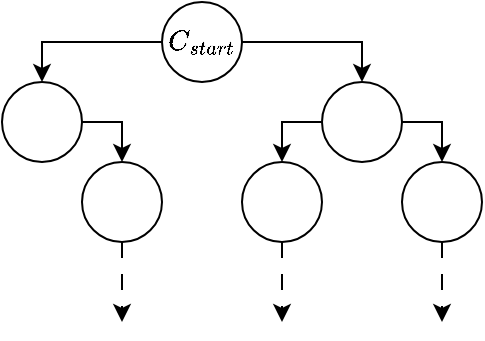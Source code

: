 <mxfile version="25.0.1">
  <diagram name="Pagina-1" id="DQV12GPUtu2oNdGH0pos">
    <mxGraphModel dx="454" dy="266" grid="1" gridSize="10" guides="1" tooltips="1" connect="1" arrows="1" fold="1" page="1" pageScale="1" pageWidth="827" pageHeight="1169" math="1" shadow="0">
      <root>
        <mxCell id="0" />
        <mxCell id="1" parent="0" />
        <mxCell id="zthIrXeQ8HvefU4hj0jT-7" style="edgeStyle=orthogonalEdgeStyle;rounded=0;orthogonalLoop=1;jettySize=auto;html=1;entryX=0.5;entryY=0;entryDx=0;entryDy=0;" edge="1" parent="1" source="zthIrXeQ8HvefU4hj0jT-1" target="zthIrXeQ8HvefU4hj0jT-3">
          <mxGeometry relative="1" as="geometry" />
        </mxCell>
        <mxCell id="zthIrXeQ8HvefU4hj0jT-8" style="edgeStyle=orthogonalEdgeStyle;rounded=0;orthogonalLoop=1;jettySize=auto;html=1;entryX=0.5;entryY=0;entryDx=0;entryDy=0;" edge="1" parent="1" source="zthIrXeQ8HvefU4hj0jT-1" target="zthIrXeQ8HvefU4hj0jT-2">
          <mxGeometry relative="1" as="geometry" />
        </mxCell>
        <mxCell id="zthIrXeQ8HvefU4hj0jT-1" value="\(C_{start}\)" style="ellipse;whiteSpace=wrap;html=1;fillColor=none;" vertex="1" parent="1">
          <mxGeometry x="400" y="200" width="40" height="40" as="geometry" />
        </mxCell>
        <mxCell id="zthIrXeQ8HvefU4hj0jT-9" style="edgeStyle=orthogonalEdgeStyle;rounded=0;orthogonalLoop=1;jettySize=auto;html=1;entryX=0.5;entryY=0;entryDx=0;entryDy=0;" edge="1" parent="1" source="zthIrXeQ8HvefU4hj0jT-2" target="zthIrXeQ8HvefU4hj0jT-4">
          <mxGeometry relative="1" as="geometry">
            <Array as="points">
              <mxPoint x="460" y="260" />
            </Array>
          </mxGeometry>
        </mxCell>
        <mxCell id="zthIrXeQ8HvefU4hj0jT-10" style="edgeStyle=orthogonalEdgeStyle;rounded=0;orthogonalLoop=1;jettySize=auto;html=1;entryX=0.5;entryY=0;entryDx=0;entryDy=0;" edge="1" parent="1" source="zthIrXeQ8HvefU4hj0jT-2" target="zthIrXeQ8HvefU4hj0jT-5">
          <mxGeometry relative="1" as="geometry">
            <Array as="points">
              <mxPoint x="540" y="260" />
            </Array>
          </mxGeometry>
        </mxCell>
        <mxCell id="zthIrXeQ8HvefU4hj0jT-2" value="" style="ellipse;whiteSpace=wrap;html=1;fillColor=none;" vertex="1" parent="1">
          <mxGeometry x="480" y="240" width="40" height="40" as="geometry" />
        </mxCell>
        <mxCell id="zthIrXeQ8HvefU4hj0jT-11" style="edgeStyle=orthogonalEdgeStyle;rounded=0;orthogonalLoop=1;jettySize=auto;html=1;entryX=0.5;entryY=0;entryDx=0;entryDy=0;" edge="1" parent="1" source="zthIrXeQ8HvefU4hj0jT-3" target="zthIrXeQ8HvefU4hj0jT-6">
          <mxGeometry relative="1" as="geometry">
            <Array as="points">
              <mxPoint x="380" y="260" />
            </Array>
          </mxGeometry>
        </mxCell>
        <mxCell id="zthIrXeQ8HvefU4hj0jT-3" value="" style="ellipse;whiteSpace=wrap;html=1;fillColor=none;" vertex="1" parent="1">
          <mxGeometry x="320" y="240" width="40" height="40" as="geometry" />
        </mxCell>
        <mxCell id="zthIrXeQ8HvefU4hj0jT-13" style="edgeStyle=orthogonalEdgeStyle;rounded=0;orthogonalLoop=1;jettySize=auto;html=1;dashed=1;dashPattern=8 8;" edge="1" parent="1" source="zthIrXeQ8HvefU4hj0jT-4">
          <mxGeometry relative="1" as="geometry">
            <mxPoint x="460" y="360" as="targetPoint" />
          </mxGeometry>
        </mxCell>
        <mxCell id="zthIrXeQ8HvefU4hj0jT-4" value="" style="ellipse;whiteSpace=wrap;html=1;fillColor=none;" vertex="1" parent="1">
          <mxGeometry x="440" y="280" width="40" height="40" as="geometry" />
        </mxCell>
        <mxCell id="zthIrXeQ8HvefU4hj0jT-14" style="edgeStyle=orthogonalEdgeStyle;rounded=0;orthogonalLoop=1;jettySize=auto;html=1;dashed=1;dashPattern=8 8;" edge="1" parent="1" source="zthIrXeQ8HvefU4hj0jT-5">
          <mxGeometry relative="1" as="geometry">
            <mxPoint x="540" y="360" as="targetPoint" />
          </mxGeometry>
        </mxCell>
        <mxCell id="zthIrXeQ8HvefU4hj0jT-5" value="" style="ellipse;whiteSpace=wrap;html=1;fillColor=none;" vertex="1" parent="1">
          <mxGeometry x="520" y="280" width="40" height="40" as="geometry" />
        </mxCell>
        <mxCell id="zthIrXeQ8HvefU4hj0jT-12" style="edgeStyle=orthogonalEdgeStyle;rounded=0;orthogonalLoop=1;jettySize=auto;html=1;dashed=1;dashPattern=8 8;" edge="1" parent="1" source="zthIrXeQ8HvefU4hj0jT-6">
          <mxGeometry relative="1" as="geometry">
            <mxPoint x="380" y="360" as="targetPoint" />
          </mxGeometry>
        </mxCell>
        <mxCell id="zthIrXeQ8HvefU4hj0jT-6" value="" style="ellipse;whiteSpace=wrap;html=1;fillColor=none;" vertex="1" parent="1">
          <mxGeometry x="360" y="280" width="40" height="40" as="geometry" />
        </mxCell>
      </root>
    </mxGraphModel>
  </diagram>
</mxfile>
